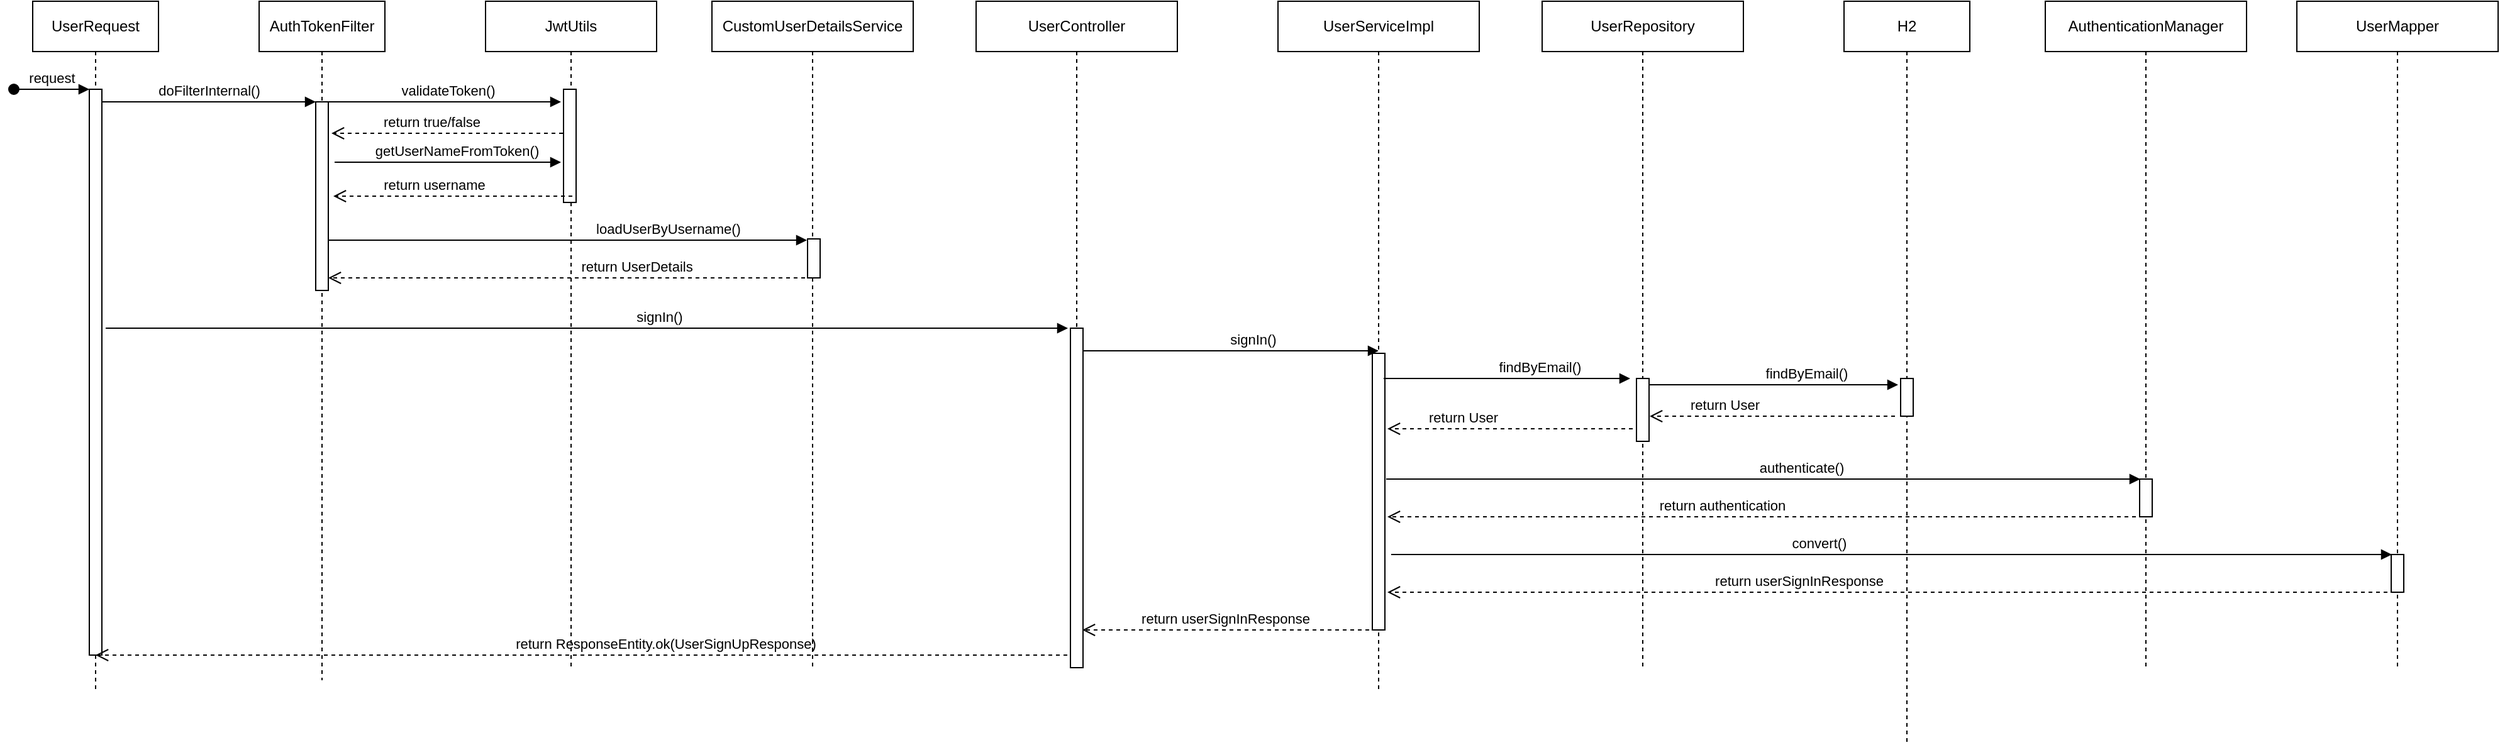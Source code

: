 <mxfile version="27.2.0">
  <diagram name="Page-1" id="2YBvvXClWsGukQMizWep">
    <mxGraphModel dx="1281" dy="658" grid="1" gridSize="10" guides="1" tooltips="1" connect="1" arrows="1" fold="1" page="1" pageScale="1" pageWidth="850" pageHeight="1100" math="0" shadow="0">
      <root>
        <mxCell id="0" />
        <mxCell id="1" parent="0" />
        <mxCell id="aM9ryv3xv72pqoxQDRHE-1" value="UserRequest" style="shape=umlLifeline;perimeter=lifelinePerimeter;whiteSpace=wrap;html=1;container=0;dropTarget=0;collapsible=0;recursiveResize=0;outlineConnect=0;portConstraint=eastwest;newEdgeStyle={&quot;edgeStyle&quot;:&quot;elbowEdgeStyle&quot;,&quot;elbow&quot;:&quot;vertical&quot;,&quot;curved&quot;:0,&quot;rounded&quot;:0};" parent="1" vertex="1">
          <mxGeometry x="40" y="40" width="100" height="550" as="geometry" />
        </mxCell>
        <mxCell id="aM9ryv3xv72pqoxQDRHE-2" value="" style="html=1;points=[];perimeter=orthogonalPerimeter;outlineConnect=0;targetShapes=umlLifeline;portConstraint=eastwest;newEdgeStyle={&quot;edgeStyle&quot;:&quot;elbowEdgeStyle&quot;,&quot;elbow&quot;:&quot;vertical&quot;,&quot;curved&quot;:0,&quot;rounded&quot;:0};" parent="aM9ryv3xv72pqoxQDRHE-1" vertex="1">
          <mxGeometry x="45" y="70" width="10" height="450" as="geometry" />
        </mxCell>
        <mxCell id="aM9ryv3xv72pqoxQDRHE-3" value="request" style="html=1;verticalAlign=bottom;startArrow=oval;endArrow=block;startSize=8;edgeStyle=elbowEdgeStyle;elbow=vertical;curved=0;rounded=0;" parent="aM9ryv3xv72pqoxQDRHE-1" target="aM9ryv3xv72pqoxQDRHE-2" edge="1">
          <mxGeometry relative="1" as="geometry">
            <mxPoint x="-15" y="70" as="sourcePoint" />
          </mxGeometry>
        </mxCell>
        <mxCell id="aM9ryv3xv72pqoxQDRHE-5" value="AuthTokenFilter" style="shape=umlLifeline;perimeter=lifelinePerimeter;whiteSpace=wrap;html=1;container=0;dropTarget=0;collapsible=0;recursiveResize=0;outlineConnect=0;portConstraint=eastwest;newEdgeStyle={&quot;edgeStyle&quot;:&quot;elbowEdgeStyle&quot;,&quot;elbow&quot;:&quot;vertical&quot;,&quot;curved&quot;:0,&quot;rounded&quot;:0};" parent="1" vertex="1">
          <mxGeometry x="220" y="40" width="100" height="540" as="geometry" />
        </mxCell>
        <mxCell id="aM9ryv3xv72pqoxQDRHE-6" value="" style="html=1;points=[];perimeter=orthogonalPerimeter;outlineConnect=0;targetShapes=umlLifeline;portConstraint=eastwest;newEdgeStyle={&quot;edgeStyle&quot;:&quot;elbowEdgeStyle&quot;,&quot;elbow&quot;:&quot;vertical&quot;,&quot;curved&quot;:0,&quot;rounded&quot;:0};" parent="aM9ryv3xv72pqoxQDRHE-5" vertex="1">
          <mxGeometry x="45" y="80" width="10" height="150" as="geometry" />
        </mxCell>
        <mxCell id="aM9ryv3xv72pqoxQDRHE-7" value="doFilterInternal()" style="html=1;verticalAlign=bottom;endArrow=block;edgeStyle=elbowEdgeStyle;elbow=vertical;curved=0;rounded=0;" parent="1" source="aM9ryv3xv72pqoxQDRHE-2" target="aM9ryv3xv72pqoxQDRHE-6" edge="1">
          <mxGeometry relative="1" as="geometry">
            <mxPoint x="195" y="130" as="sourcePoint" />
            <Array as="points">
              <mxPoint x="180" y="120" />
            </Array>
          </mxGeometry>
        </mxCell>
        <mxCell id="6xxu0KZQmQwQ1ctFK0O5-11" value="validateToken()" style="html=1;verticalAlign=bottom;endArrow=block;edgeStyle=elbowEdgeStyle;elbow=vertical;curved=0;rounded=0;" edge="1" parent="1">
          <mxGeometry x="0.078" relative="1" as="geometry">
            <mxPoint x="265" y="120" as="sourcePoint" />
            <Array as="points">
              <mxPoint x="350" y="120" />
            </Array>
            <mxPoint x="460" y="120" as="targetPoint" />
            <mxPoint as="offset" />
          </mxGeometry>
        </mxCell>
        <mxCell id="6xxu0KZQmQwQ1ctFK0O5-12" value="return true/false" style="html=1;verticalAlign=bottom;endArrow=open;dashed=1;endSize=8;edgeStyle=elbowEdgeStyle;elbow=vertical;curved=0;rounded=0;" edge="1" parent="1">
          <mxGeometry x="0.163" relative="1" as="geometry">
            <mxPoint x="277.5" y="145" as="targetPoint" />
            <Array as="points" />
            <mxPoint x="467.5" y="145" as="sourcePoint" />
            <mxPoint as="offset" />
          </mxGeometry>
        </mxCell>
        <mxCell id="6xxu0KZQmQwQ1ctFK0O5-16" value="loadUserByUsername()" style="html=1;verticalAlign=bottom;endArrow=block;edgeStyle=elbowEdgeStyle;elbow=horizontal;curved=0;rounded=0;" edge="1" parent="1">
          <mxGeometry x="0.417" relative="1" as="geometry">
            <mxPoint x="275" y="230" as="sourcePoint" />
            <Array as="points">
              <mxPoint x="360" y="230" />
            </Array>
            <mxPoint x="655.5" y="230" as="targetPoint" />
            <mxPoint as="offset" />
          </mxGeometry>
        </mxCell>
        <mxCell id="6xxu0KZQmQwQ1ctFK0O5-24" value="return userSignInResponse" style="html=1;verticalAlign=bottom;endArrow=open;dashed=1;endSize=8;edgeStyle=elbowEdgeStyle;elbow=horizontal;curved=0;rounded=0;" edge="1" parent="1">
          <mxGeometry x="0.059" relative="1" as="geometry">
            <mxPoint x="874.5" y="540" as="targetPoint" />
            <Array as="points">
              <mxPoint x="1020" y="540" />
            </Array>
            <mxPoint x="1114.5" y="540" as="sourcePoint" />
            <mxPoint as="offset" />
          </mxGeometry>
        </mxCell>
        <mxCell id="6xxu0KZQmQwQ1ctFK0O5-26" value="return ResponseEntity.ok(UserSignUpResponse)" style="html=1;verticalAlign=bottom;endArrow=open;dashed=1;endSize=8;edgeStyle=elbowEdgeStyle;elbow=horizontal;curved=0;rounded=0;" edge="1" parent="1" target="aM9ryv3xv72pqoxQDRHE-1">
          <mxGeometry x="-0.171" relative="1" as="geometry">
            <mxPoint x="520" y="560" as="targetPoint" />
            <Array as="points">
              <mxPoint x="787.5" y="560" />
            </Array>
            <mxPoint x="862.5" y="560" as="sourcePoint" />
            <mxPoint as="offset" />
          </mxGeometry>
        </mxCell>
        <mxCell id="6xxu0KZQmQwQ1ctFK0O5-31" value="JwtUtils" style="shape=umlLifeline;perimeter=lifelinePerimeter;whiteSpace=wrap;html=1;container=0;dropTarget=0;collapsible=0;recursiveResize=0;outlineConnect=0;portConstraint=eastwest;newEdgeStyle={&quot;edgeStyle&quot;:&quot;elbowEdgeStyle&quot;,&quot;elbow&quot;:&quot;vertical&quot;,&quot;curved&quot;:0,&quot;rounded&quot;:0};" vertex="1" parent="1">
          <mxGeometry x="400" y="40" width="136" height="530" as="geometry" />
        </mxCell>
        <mxCell id="6xxu0KZQmQwQ1ctFK0O5-32" value="" style="html=1;points=[];perimeter=orthogonalPerimeter;outlineConnect=0;targetShapes=umlLifeline;portConstraint=eastwest;newEdgeStyle={&quot;edgeStyle&quot;:&quot;elbowEdgeStyle&quot;,&quot;elbow&quot;:&quot;vertical&quot;,&quot;curved&quot;:0,&quot;rounded&quot;:0};" vertex="1" parent="6xxu0KZQmQwQ1ctFK0O5-31">
          <mxGeometry x="62" y="70" width="10" height="90" as="geometry" />
        </mxCell>
        <mxCell id="6xxu0KZQmQwQ1ctFK0O5-35" value="UserServiceImpl" style="shape=umlLifeline;perimeter=lifelinePerimeter;whiteSpace=wrap;html=1;container=0;dropTarget=0;collapsible=0;recursiveResize=0;outlineConnect=0;portConstraint=eastwest;newEdgeStyle={&quot;edgeStyle&quot;:&quot;elbowEdgeStyle&quot;,&quot;elbow&quot;:&quot;vertical&quot;,&quot;curved&quot;:0,&quot;rounded&quot;:0};" vertex="1" parent="1">
          <mxGeometry x="1030" y="40" width="160" height="550" as="geometry" />
        </mxCell>
        <mxCell id="6xxu0KZQmQwQ1ctFK0O5-36" value="" style="html=1;points=[];perimeter=orthogonalPerimeter;outlineConnect=0;targetShapes=umlLifeline;portConstraint=eastwest;newEdgeStyle={&quot;edgeStyle&quot;:&quot;elbowEdgeStyle&quot;,&quot;elbow&quot;:&quot;vertical&quot;,&quot;curved&quot;:0,&quot;rounded&quot;:0};" vertex="1" parent="6xxu0KZQmQwQ1ctFK0O5-35">
          <mxGeometry x="75" y="280" width="10" height="220" as="geometry" />
        </mxCell>
        <mxCell id="6xxu0KZQmQwQ1ctFK0O5-39" value="H2" style="shape=umlLifeline;perimeter=lifelinePerimeter;whiteSpace=wrap;html=1;container=0;dropTarget=0;collapsible=0;recursiveResize=0;outlineConnect=0;portConstraint=eastwest;newEdgeStyle={&quot;edgeStyle&quot;:&quot;elbowEdgeStyle&quot;,&quot;elbow&quot;:&quot;vertical&quot;,&quot;curved&quot;:0,&quot;rounded&quot;:0};" vertex="1" parent="1">
          <mxGeometry x="1480" y="40" width="100" height="590" as="geometry" />
        </mxCell>
        <mxCell id="6xxu0KZQmQwQ1ctFK0O5-40" value="" style="html=1;points=[];perimeter=orthogonalPerimeter;outlineConnect=0;targetShapes=umlLifeline;portConstraint=eastwest;newEdgeStyle={&quot;edgeStyle&quot;:&quot;elbowEdgeStyle&quot;,&quot;elbow&quot;:&quot;vertical&quot;,&quot;curved&quot;:0,&quot;rounded&quot;:0};" vertex="1" parent="6xxu0KZQmQwQ1ctFK0O5-39">
          <mxGeometry x="45" y="300" width="10" height="30" as="geometry" />
        </mxCell>
        <mxCell id="6xxu0KZQmQwQ1ctFK0O5-43" value="findByEmail()" style="html=1;verticalAlign=bottom;endArrow=block;edgeStyle=elbowEdgeStyle;elbow=vertical;curved=0;rounded=0;" edge="1" parent="1">
          <mxGeometry x="0.264" relative="1" as="geometry">
            <mxPoint x="1114" y="340" as="sourcePoint" />
            <Array as="points">
              <mxPoint x="1190" y="340" />
            </Array>
            <mxPoint x="1310" y="340" as="targetPoint" />
            <mxPoint as="offset" />
          </mxGeometry>
        </mxCell>
        <mxCell id="6xxu0KZQmQwQ1ctFK0O5-44" value="return User" style="html=1;verticalAlign=bottom;endArrow=open;dashed=1;endSize=8;edgeStyle=elbowEdgeStyle;elbow=horizontal;curved=0;rounded=0;" edge="1" parent="1">
          <mxGeometry x="0.388" relative="1" as="geometry">
            <mxPoint x="1325.5" y="370" as="targetPoint" />
            <Array as="points">
              <mxPoint x="1446" y="370" />
            </Array>
            <mxPoint x="1520.5" y="370" as="sourcePoint" />
            <mxPoint as="offset" />
          </mxGeometry>
        </mxCell>
        <mxCell id="6xxu0KZQmQwQ1ctFK0O5-45" value="getUserNameFromToken()" style="html=1;verticalAlign=bottom;endArrow=block;edgeStyle=elbowEdgeStyle;elbow=vertical;curved=0;rounded=0;" edge="1" parent="1">
          <mxGeometry x="0.078" relative="1" as="geometry">
            <mxPoint x="280" y="168" as="sourcePoint" />
            <Array as="points">
              <mxPoint x="365" y="168" />
            </Array>
            <mxPoint x="460" y="168" as="targetPoint" />
            <mxPoint as="offset" />
          </mxGeometry>
        </mxCell>
        <mxCell id="6xxu0KZQmQwQ1ctFK0O5-46" value="return username" style="html=1;verticalAlign=bottom;endArrow=open;dashed=1;endSize=8;edgeStyle=elbowEdgeStyle;elbow=horizontal;curved=0;rounded=0;" edge="1" parent="1">
          <mxGeometry x="0.163" relative="1" as="geometry">
            <mxPoint x="279" y="195" as="targetPoint" />
            <Array as="points" />
            <mxPoint x="469" y="195" as="sourcePoint" />
            <mxPoint as="offset" />
          </mxGeometry>
        </mxCell>
        <mxCell id="6xxu0KZQmQwQ1ctFK0O5-47" value="CustomUserDetailsService" style="shape=umlLifeline;perimeter=lifelinePerimeter;whiteSpace=wrap;html=1;container=0;dropTarget=0;collapsible=0;recursiveResize=0;outlineConnect=0;portConstraint=eastwest;newEdgeStyle={&quot;edgeStyle&quot;:&quot;elbowEdgeStyle&quot;,&quot;elbow&quot;:&quot;vertical&quot;,&quot;curved&quot;:0,&quot;rounded&quot;:0};" vertex="1" parent="1">
          <mxGeometry x="580" y="40" width="160" height="530" as="geometry" />
        </mxCell>
        <mxCell id="6xxu0KZQmQwQ1ctFK0O5-48" value="" style="html=1;points=[];perimeter=orthogonalPerimeter;outlineConnect=0;targetShapes=umlLifeline;portConstraint=eastwest;newEdgeStyle={&quot;edgeStyle&quot;:&quot;elbowEdgeStyle&quot;,&quot;elbow&quot;:&quot;vertical&quot;,&quot;curved&quot;:0,&quot;rounded&quot;:0};" vertex="1" parent="6xxu0KZQmQwQ1ctFK0O5-47">
          <mxGeometry x="76" y="189" width="10" height="31" as="geometry" />
        </mxCell>
        <mxCell id="6xxu0KZQmQwQ1ctFK0O5-49" value="return UserDetails" style="html=1;verticalAlign=bottom;endArrow=open;dashed=1;endSize=8;edgeStyle=elbowEdgeStyle;elbow=horizontal;curved=0;rounded=0;" edge="1" parent="1" target="aM9ryv3xv72pqoxQDRHE-6">
          <mxGeometry x="-0.273" relative="1" as="geometry">
            <mxPoint x="280" y="260" as="targetPoint" />
            <Array as="points">
              <mxPoint x="440" y="260" />
            </Array>
            <mxPoint x="660" y="260" as="sourcePoint" />
            <mxPoint as="offset" />
          </mxGeometry>
        </mxCell>
        <mxCell id="6xxu0KZQmQwQ1ctFK0O5-50" value="UserController" style="shape=umlLifeline;perimeter=lifelinePerimeter;whiteSpace=wrap;html=1;container=0;dropTarget=0;collapsible=0;recursiveResize=0;outlineConnect=0;portConstraint=eastwest;newEdgeStyle={&quot;edgeStyle&quot;:&quot;elbowEdgeStyle&quot;,&quot;elbow&quot;:&quot;vertical&quot;,&quot;curved&quot;:0,&quot;rounded&quot;:0};" vertex="1" parent="1">
          <mxGeometry x="790" y="40" width="160" height="530" as="geometry" />
        </mxCell>
        <mxCell id="6xxu0KZQmQwQ1ctFK0O5-51" value="" style="html=1;points=[];perimeter=orthogonalPerimeter;outlineConnect=0;targetShapes=umlLifeline;portConstraint=eastwest;newEdgeStyle={&quot;edgeStyle&quot;:&quot;elbowEdgeStyle&quot;,&quot;elbow&quot;:&quot;vertical&quot;,&quot;curved&quot;:0,&quot;rounded&quot;:0};" vertex="1" parent="6xxu0KZQmQwQ1ctFK0O5-50">
          <mxGeometry x="75" y="260" width="10" height="270" as="geometry" />
        </mxCell>
        <mxCell id="6xxu0KZQmQwQ1ctFK0O5-52" value="signIn()" style="html=1;verticalAlign=bottom;endArrow=block;edgeStyle=elbowEdgeStyle;elbow=vertical;curved=0;rounded=0;" edge="1" parent="1">
          <mxGeometry x="0.149" relative="1" as="geometry">
            <mxPoint x="98" y="300" as="sourcePoint" />
            <Array as="points">
              <mxPoint x="183" y="300" />
            </Array>
            <mxPoint x="863" y="300" as="targetPoint" />
            <mxPoint as="offset" />
          </mxGeometry>
        </mxCell>
        <mxCell id="6xxu0KZQmQwQ1ctFK0O5-53" value="signIn()" style="html=1;verticalAlign=bottom;endArrow=block;edgeStyle=elbowEdgeStyle;elbow=vertical;curved=0;rounded=0;" edge="1" parent="1">
          <mxGeometry x="0.149" relative="1" as="geometry">
            <mxPoint x="875" y="318" as="sourcePoint" />
            <Array as="points">
              <mxPoint x="960" y="318" />
            </Array>
            <mxPoint x="1110" y="318" as="targetPoint" />
            <mxPoint as="offset" />
          </mxGeometry>
        </mxCell>
        <mxCell id="6xxu0KZQmQwQ1ctFK0O5-54" value="UserRepository" style="shape=umlLifeline;perimeter=lifelinePerimeter;whiteSpace=wrap;html=1;container=0;dropTarget=0;collapsible=0;recursiveResize=0;outlineConnect=0;portConstraint=eastwest;newEdgeStyle={&quot;edgeStyle&quot;:&quot;elbowEdgeStyle&quot;,&quot;elbow&quot;:&quot;vertical&quot;,&quot;curved&quot;:0,&quot;rounded&quot;:0};" vertex="1" parent="1">
          <mxGeometry x="1240" y="40" width="160" height="530" as="geometry" />
        </mxCell>
        <mxCell id="6xxu0KZQmQwQ1ctFK0O5-55" value="" style="html=1;points=[];perimeter=orthogonalPerimeter;outlineConnect=0;targetShapes=umlLifeline;portConstraint=eastwest;newEdgeStyle={&quot;edgeStyle&quot;:&quot;elbowEdgeStyle&quot;,&quot;elbow&quot;:&quot;vertical&quot;,&quot;curved&quot;:0,&quot;rounded&quot;:0};" vertex="1" parent="6xxu0KZQmQwQ1ctFK0O5-54">
          <mxGeometry x="75" y="300" width="10" height="50" as="geometry" />
        </mxCell>
        <mxCell id="6xxu0KZQmQwQ1ctFK0O5-56" value="findByEmail()" style="html=1;verticalAlign=bottom;endArrow=block;edgeStyle=elbowEdgeStyle;elbow=vertical;curved=0;rounded=0;" edge="1" parent="1">
          <mxGeometry x="0.264" relative="1" as="geometry">
            <mxPoint x="1325" y="345" as="sourcePoint" />
            <Array as="points">
              <mxPoint x="1401" y="345" />
            </Array>
            <mxPoint x="1523" y="345" as="targetPoint" />
            <mxPoint as="offset" />
          </mxGeometry>
        </mxCell>
        <mxCell id="6xxu0KZQmQwQ1ctFK0O5-57" value="return User" style="html=1;verticalAlign=bottom;endArrow=open;dashed=1;endSize=8;edgeStyle=elbowEdgeStyle;elbow=horizontal;curved=0;rounded=0;" edge="1" parent="1">
          <mxGeometry x="0.388" relative="1" as="geometry">
            <mxPoint x="1117" y="380" as="targetPoint" />
            <Array as="points">
              <mxPoint x="1237.5" y="380" />
            </Array>
            <mxPoint x="1312" y="380" as="sourcePoint" />
            <mxPoint as="offset" />
          </mxGeometry>
        </mxCell>
        <mxCell id="6xxu0KZQmQwQ1ctFK0O5-58" value="authenticate()" style="html=1;verticalAlign=bottom;endArrow=block;edgeStyle=elbowEdgeStyle;elbow=vertical;curved=0;rounded=0;" edge="1" parent="1">
          <mxGeometry x="0.101" relative="1" as="geometry">
            <mxPoint x="1116" y="420" as="sourcePoint" />
            <Array as="points">
              <mxPoint x="1192" y="420" />
            </Array>
            <mxPoint x="1715.5" y="420" as="targetPoint" />
            <mxPoint as="offset" />
          </mxGeometry>
        </mxCell>
        <mxCell id="6xxu0KZQmQwQ1ctFK0O5-59" value="AuthenticationManager" style="shape=umlLifeline;perimeter=lifelinePerimeter;whiteSpace=wrap;html=1;container=0;dropTarget=0;collapsible=0;recursiveResize=0;outlineConnect=0;portConstraint=eastwest;newEdgeStyle={&quot;edgeStyle&quot;:&quot;elbowEdgeStyle&quot;,&quot;elbow&quot;:&quot;vertical&quot;,&quot;curved&quot;:0,&quot;rounded&quot;:0};" vertex="1" parent="1">
          <mxGeometry x="1640" y="40" width="160" height="530" as="geometry" />
        </mxCell>
        <mxCell id="6xxu0KZQmQwQ1ctFK0O5-60" value="" style="html=1;points=[];perimeter=orthogonalPerimeter;outlineConnect=0;targetShapes=umlLifeline;portConstraint=eastwest;newEdgeStyle={&quot;edgeStyle&quot;:&quot;elbowEdgeStyle&quot;,&quot;elbow&quot;:&quot;vertical&quot;,&quot;curved&quot;:0,&quot;rounded&quot;:0};" vertex="1" parent="6xxu0KZQmQwQ1ctFK0O5-59">
          <mxGeometry x="75" y="380" width="10" height="30" as="geometry" />
        </mxCell>
        <mxCell id="6xxu0KZQmQwQ1ctFK0O5-61" value="return authentication" style="html=1;verticalAlign=bottom;endArrow=open;dashed=1;endSize=8;edgeStyle=elbowEdgeStyle;elbow=horizontal;curved=0;rounded=0;" edge="1" parent="1">
          <mxGeometry x="0.106" relative="1" as="geometry">
            <mxPoint x="1117" y="450" as="targetPoint" />
            <Array as="points">
              <mxPoint x="1637.5" y="450" />
            </Array>
            <mxPoint x="1712" y="450" as="sourcePoint" />
            <mxPoint as="offset" />
          </mxGeometry>
        </mxCell>
        <mxCell id="6xxu0KZQmQwQ1ctFK0O5-62" value="UserMapper" style="shape=umlLifeline;perimeter=lifelinePerimeter;whiteSpace=wrap;html=1;container=0;dropTarget=0;collapsible=0;recursiveResize=0;outlineConnect=0;portConstraint=eastwest;newEdgeStyle={&quot;edgeStyle&quot;:&quot;elbowEdgeStyle&quot;,&quot;elbow&quot;:&quot;vertical&quot;,&quot;curved&quot;:0,&quot;rounded&quot;:0};" vertex="1" parent="1">
          <mxGeometry x="1840" y="40" width="160" height="530" as="geometry" />
        </mxCell>
        <mxCell id="6xxu0KZQmQwQ1ctFK0O5-63" value="" style="html=1;points=[];perimeter=orthogonalPerimeter;outlineConnect=0;targetShapes=umlLifeline;portConstraint=eastwest;newEdgeStyle={&quot;edgeStyle&quot;:&quot;elbowEdgeStyle&quot;,&quot;elbow&quot;:&quot;vertical&quot;,&quot;curved&quot;:0,&quot;rounded&quot;:0};" vertex="1" parent="6xxu0KZQmQwQ1ctFK0O5-62">
          <mxGeometry x="75" y="440" width="10" height="30" as="geometry" />
        </mxCell>
        <mxCell id="6xxu0KZQmQwQ1ctFK0O5-64" value="convert()" style="html=1;verticalAlign=bottom;endArrow=block;edgeStyle=elbowEdgeStyle;elbow=vertical;curved=0;rounded=0;" edge="1" parent="1">
          <mxGeometry x="-0.145" relative="1" as="geometry">
            <mxPoint x="1120" y="480" as="sourcePoint" />
            <Array as="points">
              <mxPoint x="1187" y="480" />
            </Array>
            <mxPoint x="1915.5" y="480" as="targetPoint" />
            <mxPoint as="offset" />
          </mxGeometry>
        </mxCell>
        <mxCell id="6xxu0KZQmQwQ1ctFK0O5-65" value="return userSignInResponse" style="html=1;verticalAlign=bottom;endArrow=open;dashed=1;endSize=8;edgeStyle=elbowEdgeStyle;elbow=horizontal;curved=0;rounded=0;" edge="1" parent="1">
          <mxGeometry x="0.179" relative="1" as="geometry">
            <mxPoint x="1117" y="510" as="targetPoint" />
            <Array as="points">
              <mxPoint x="1837.5" y="510" />
            </Array>
            <mxPoint x="1912" y="510" as="sourcePoint" />
            <mxPoint as="offset" />
          </mxGeometry>
        </mxCell>
      </root>
    </mxGraphModel>
  </diagram>
</mxfile>

